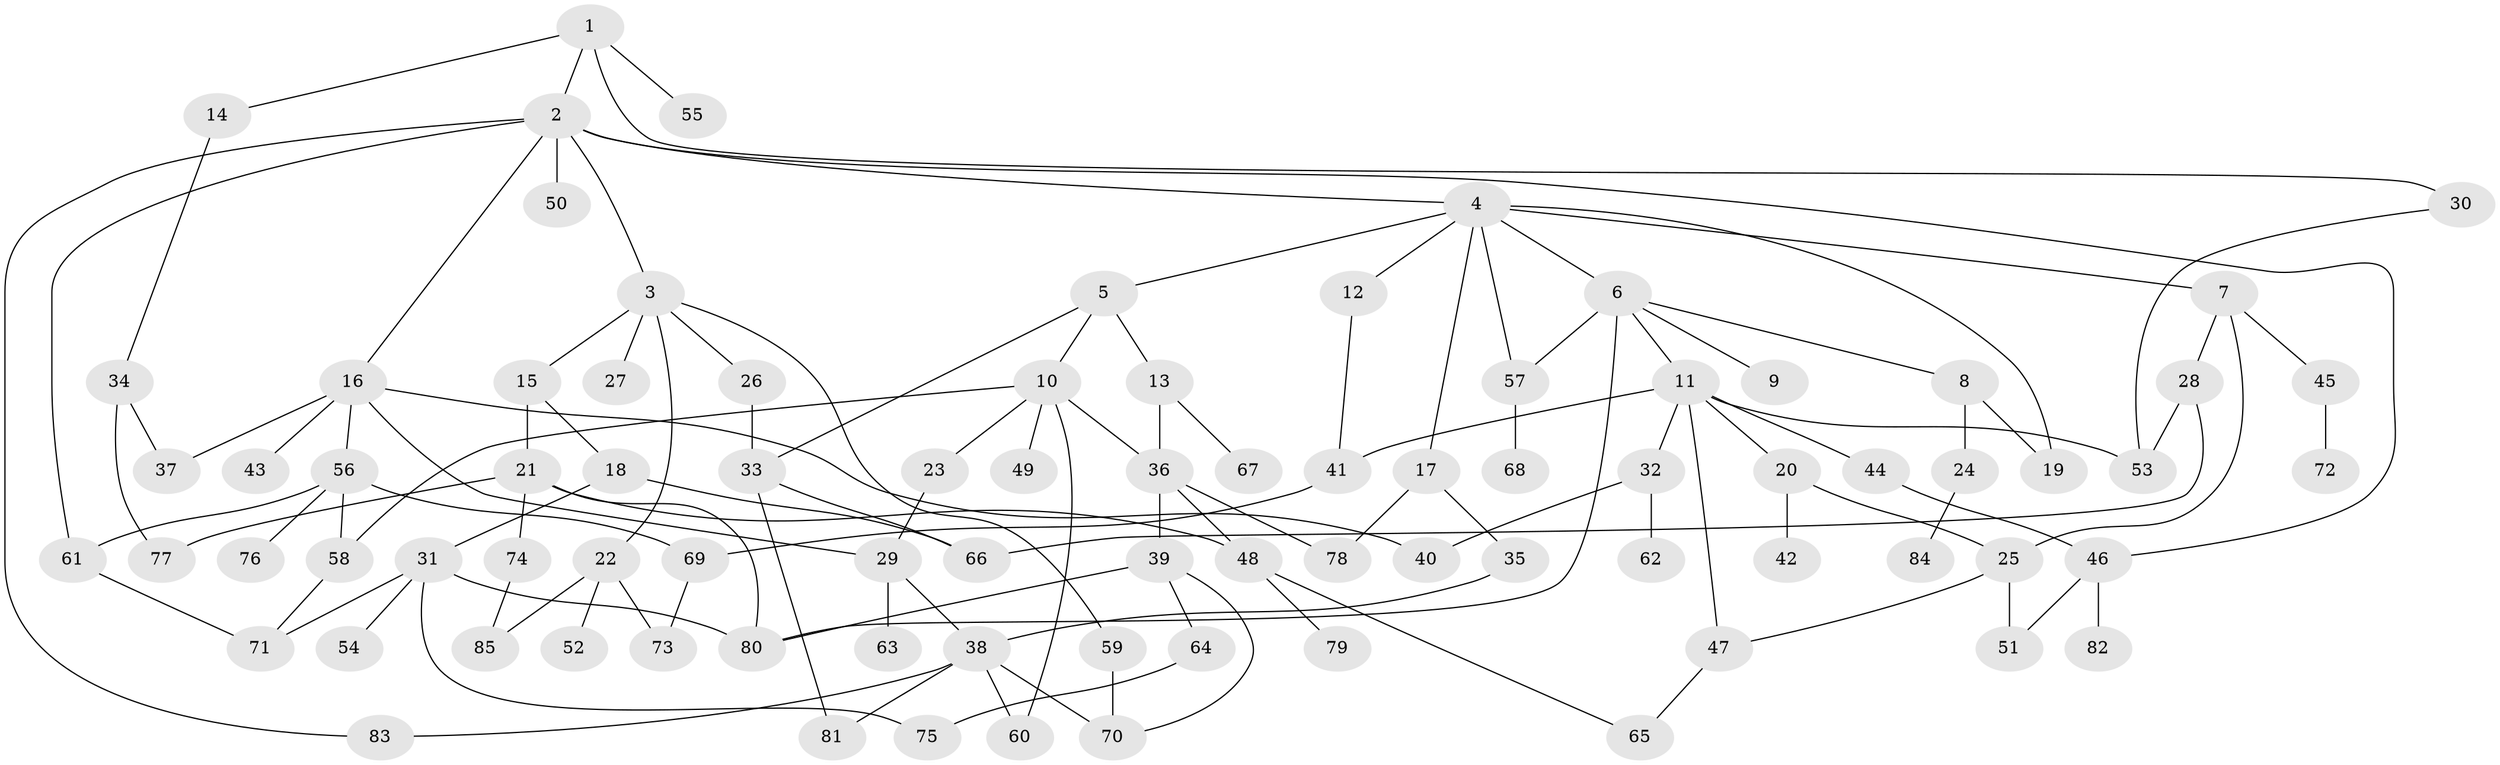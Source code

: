 // Generated by graph-tools (version 1.1) at 2025/13/03/09/25 04:13:36]
// undirected, 85 vertices, 121 edges
graph export_dot {
graph [start="1"]
  node [color=gray90,style=filled];
  1;
  2;
  3;
  4;
  5;
  6;
  7;
  8;
  9;
  10;
  11;
  12;
  13;
  14;
  15;
  16;
  17;
  18;
  19;
  20;
  21;
  22;
  23;
  24;
  25;
  26;
  27;
  28;
  29;
  30;
  31;
  32;
  33;
  34;
  35;
  36;
  37;
  38;
  39;
  40;
  41;
  42;
  43;
  44;
  45;
  46;
  47;
  48;
  49;
  50;
  51;
  52;
  53;
  54;
  55;
  56;
  57;
  58;
  59;
  60;
  61;
  62;
  63;
  64;
  65;
  66;
  67;
  68;
  69;
  70;
  71;
  72;
  73;
  74;
  75;
  76;
  77;
  78;
  79;
  80;
  81;
  82;
  83;
  84;
  85;
  1 -- 2;
  1 -- 14;
  1 -- 30;
  1 -- 55;
  2 -- 3;
  2 -- 4;
  2 -- 16;
  2 -- 46;
  2 -- 50;
  2 -- 83;
  2 -- 61;
  3 -- 15;
  3 -- 22;
  3 -- 26;
  3 -- 27;
  3 -- 59;
  4 -- 5;
  4 -- 6;
  4 -- 7;
  4 -- 12;
  4 -- 17;
  4 -- 19;
  4 -- 57;
  5 -- 10;
  5 -- 13;
  5 -- 33;
  6 -- 8;
  6 -- 9;
  6 -- 11;
  6 -- 57;
  6 -- 80;
  7 -- 25;
  7 -- 28;
  7 -- 45;
  8 -- 24;
  8 -- 19;
  10 -- 23;
  10 -- 36;
  10 -- 49;
  10 -- 58;
  10 -- 60;
  11 -- 20;
  11 -- 32;
  11 -- 41;
  11 -- 44;
  11 -- 47;
  11 -- 53;
  12 -- 41;
  13 -- 67;
  13 -- 36;
  14 -- 34;
  15 -- 18;
  15 -- 21;
  16 -- 29;
  16 -- 40;
  16 -- 43;
  16 -- 56;
  16 -- 37;
  17 -- 35;
  17 -- 78;
  18 -- 31;
  18 -- 66;
  20 -- 42;
  20 -- 25;
  21 -- 48;
  21 -- 74;
  21 -- 77;
  21 -- 80;
  22 -- 52;
  22 -- 73;
  22 -- 85;
  23 -- 29;
  24 -- 84;
  25 -- 51;
  25 -- 47;
  26 -- 33;
  28 -- 66;
  28 -- 53;
  29 -- 63;
  29 -- 38;
  30 -- 53;
  31 -- 54;
  31 -- 75;
  31 -- 80;
  31 -- 71;
  32 -- 62;
  32 -- 40;
  33 -- 66;
  33 -- 81;
  34 -- 37;
  34 -- 77;
  35 -- 38;
  36 -- 39;
  36 -- 78;
  36 -- 48;
  38 -- 70;
  38 -- 81;
  38 -- 83;
  38 -- 60;
  39 -- 64;
  39 -- 80;
  39 -- 70;
  41 -- 69;
  44 -- 46;
  45 -- 72;
  46 -- 51;
  46 -- 82;
  47 -- 65;
  48 -- 79;
  48 -- 65;
  56 -- 61;
  56 -- 69;
  56 -- 76;
  56 -- 58;
  57 -- 68;
  58 -- 71;
  59 -- 70;
  61 -- 71;
  64 -- 75;
  69 -- 73;
  74 -- 85;
}
